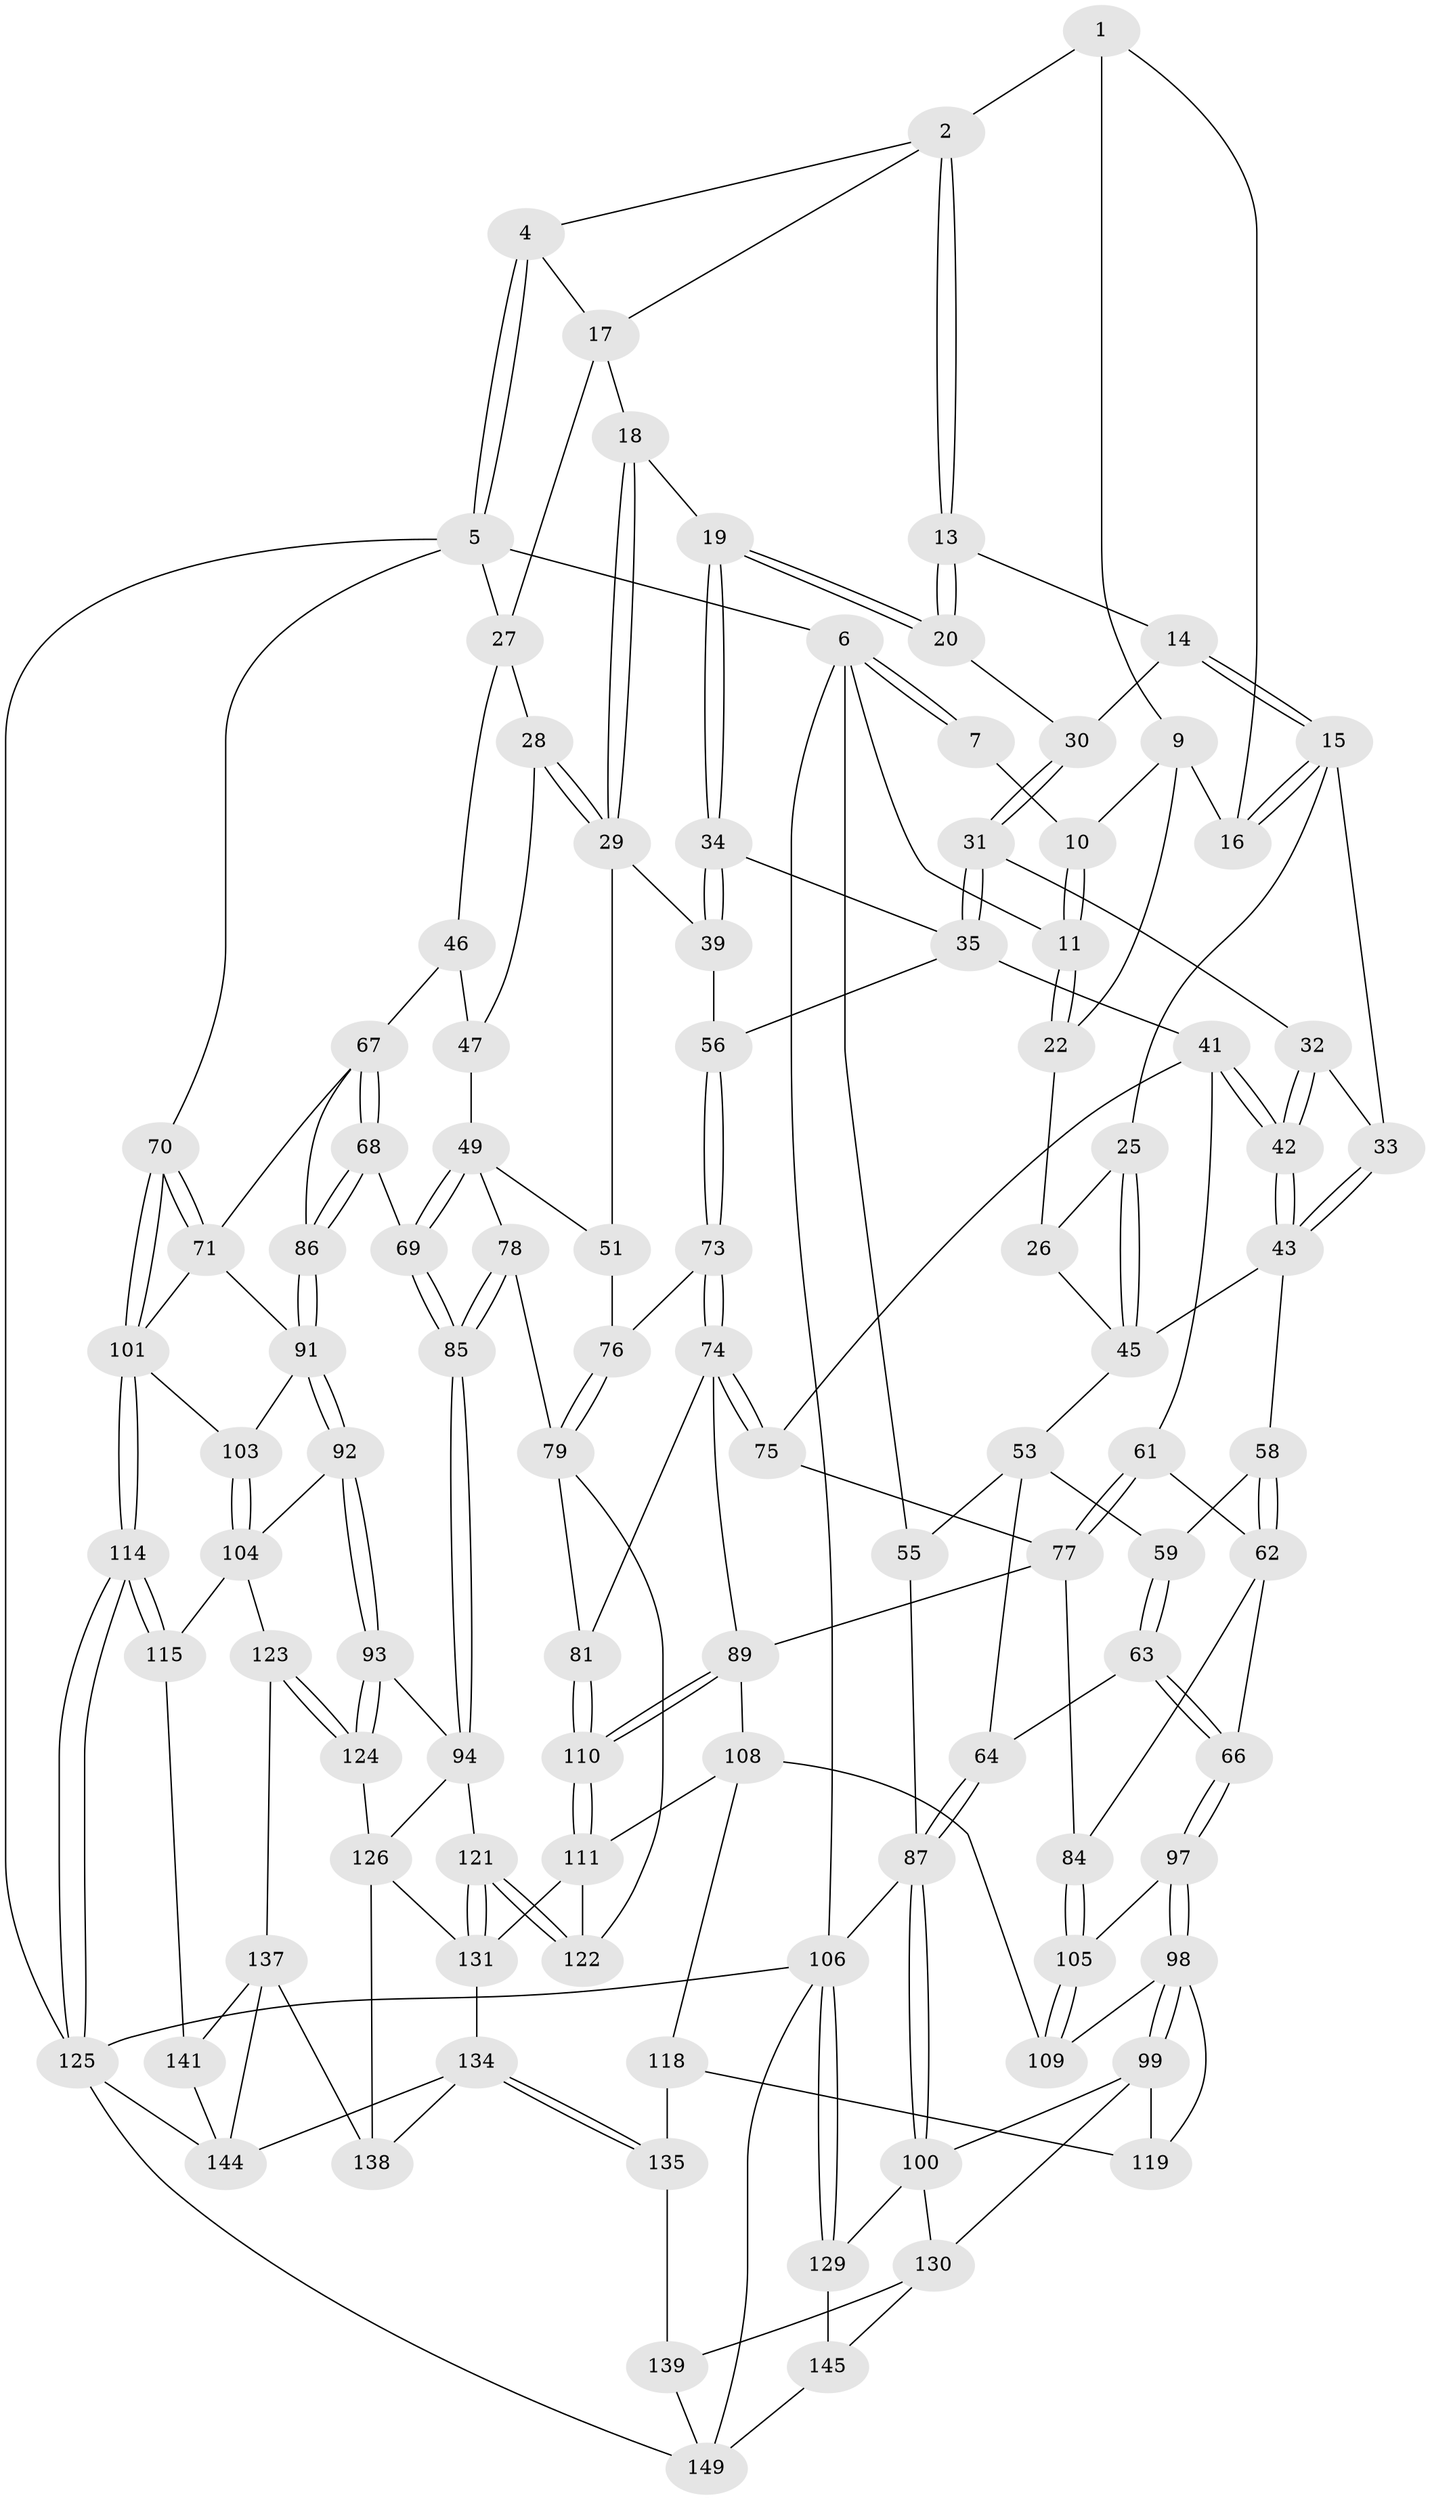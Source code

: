 // Generated by graph-tools (version 1.1) at 2025/52/02/27/25 19:52:44]
// undirected, 105 vertices, 238 edges
graph export_dot {
graph [start="1"]
  node [color=gray90,style=filled];
  1 [pos="+0.270607630483099+0",super="+8"];
  2 [pos="+0.487125357085459+0",super="+3"];
  4 [pos="+1+0"];
  5 [pos="+1+0",super="+36"];
  6 [pos="+0+0",super="+12"];
  7 [pos="+0+0"];
  9 [pos="+0.15497790810665793+0.03387310793421064",super="+21"];
  10 [pos="+0.12017868976156929+0"];
  11 [pos="+0.022400519317100874+0.18700019172228935"];
  13 [pos="+0.4859714509145008+0"];
  14 [pos="+0.3571412755662166+0.08764386626848707"];
  15 [pos="+0.30738744338857654+0.12508597006239364",super="+24"];
  16 [pos="+0.25964944656203115+0.027222962110312575"];
  17 [pos="+0.6867015607480537+0.053357409037637395",super="+23"];
  18 [pos="+0.678569177722192+0.07228496140635444"];
  19 [pos="+0.5661307221487062+0.11918381550705442"];
  20 [pos="+0.5163556977228773+0.07126801205872936"];
  22 [pos="+0.09924789886038925+0.18882671718614588"];
  25 [pos="+0.222298692397769+0.17767878557342726"];
  26 [pos="+0.10516084358721794+0.19074663150744814"];
  27 [pos="+0.8812203430150397+0.10728625958956832",super="+37"];
  28 [pos="+0.8453187038718126+0.1808961194116261"];
  29 [pos="+0.762073331985292+0.22425820892053988",super="+38"];
  30 [pos="+0.4860913903288502+0.08596019687994216"];
  31 [pos="+0.42828660445250993+0.17864504160066627"];
  32 [pos="+0.4122079636592016+0.18190043283620377"];
  33 [pos="+0.3163409575344399+0.13561284712215205"];
  34 [pos="+0.5668848445388327+0.23353634130955792"];
  35 [pos="+0.557986170617877+0.23684872447185887",super="+40"];
  39 [pos="+0.6818843223618621+0.29767060599995465"];
  41 [pos="+0.44074922362662045+0.3343113042897011",super="+60"];
  42 [pos="+0.4084755069817776+0.31194349076943245"];
  43 [pos="+0.35011589087713263+0.2993567506950367",super="+44"];
  45 [pos="+0.27883563618245877+0.3045156525638307",super="+52"];
  46 [pos="+0.9782115865310207+0.2870726946533768",super="+57"];
  47 [pos="+0.9265651662179196+0.2578673877185074",super="+48"];
  49 [pos="+0.7508795238493012+0.35654658298651826",super="+50"];
  51 [pos="+0.7105506566208154+0.3216809408765744"];
  53 [pos="+0.18356468038918886+0.34253302884625847",super="+54"];
  55 [pos="+0+0.2297653950264765"];
  56 [pos="+0.5286815780642931+0.37795125549107095"];
  58 [pos="+0.2972581802286083+0.36243608664593857"];
  59 [pos="+0.27657878401644753+0.3797691599418493"];
  61 [pos="+0.3974567797520422+0.39322118858962535"];
  62 [pos="+0.3408793790344379+0.43108803703053417",super="+65"];
  63 [pos="+0.2124239893877156+0.4607935160664872"];
  64 [pos="+0.17218694371233287+0.423023004242426"];
  66 [pos="+0.22628648291099265+0.4865654173970522"];
  67 [pos="+0.9263396054806402+0.37461662316629923",super="+72"];
  68 [pos="+0.8535215541433834+0.4570000814340183"];
  69 [pos="+0.8039843011793361+0.4448340383681931"];
  70 [pos="+1+0.43442735587291315"];
  71 [pos="+1+0.4536567509075669",super="+95"];
  73 [pos="+0.5634741443864891+0.43220000143517145"];
  74 [pos="+0.5116566518260838+0.47982573134068734",super="+82"];
  75 [pos="+0.4815250135426458+0.45563728246766466"];
  76 [pos="+0.5963372791812064+0.4266504761996415"];
  77 [pos="+0.4172107148291728+0.47478579966324597",super="+83"];
  78 [pos="+0.6617602541419827+0.5736822459585295"];
  79 [pos="+0.6455423276711391+0.5760650980910196",super="+80"];
  81 [pos="+0.5773476411718468+0.5849987918087219"];
  84 [pos="+0.35938363366639164+0.5057851928421573"];
  85 [pos="+0.7582531807211084+0.6005923077757819"];
  86 [pos="+0.8871867582535705+0.48163376558813736"];
  87 [pos="+0+0.5113207485428581",super="+88"];
  89 [pos="+0.4237064077527051+0.568188259804672",super="+90"];
  91 [pos="+0.8902122823884562+0.49395134343289143",super="+96"];
  92 [pos="+0.8504622753429733+0.5957002264196517"];
  93 [pos="+0.7611459698629361+0.6023526345256721"];
  94 [pos="+0.7582884919609592+0.600628225990449",super="+120"];
  97 [pos="+0.20638749006575868+0.5619915770438203"];
  98 [pos="+0.1738130471679214+0.6071752512684395",super="+117"];
  99 [pos="+0.14548200301337133+0.625955621626899",super="+127"];
  100 [pos="+0.11823308798749717+0.6266862661249601",super="+128"];
  101 [pos="+1+0.6258343831158657",super="+102"];
  103 [pos="+0.9213611118789539+0.6010488102507673"];
  104 [pos="+0.9049447134560378+0.617259834929205",super="+116"];
  105 [pos="+0.285222512532392+0.5777012208319738"];
  106 [pos="+0+0.8602176690700477",super="+107"];
  108 [pos="+0.39232034602182736+0.583386738704529",super="+113"];
  109 [pos="+0.3494076841184241+0.6064219046012678"];
  110 [pos="+0.5030339231118591+0.681890139003932"];
  111 [pos="+0.49448089310474613+0.7033275032890538",super="+112"];
  114 [pos="+1+0.806060149247845"];
  115 [pos="+1+0.8023284741851926"];
  118 [pos="+0.3712743552811553+0.755454778368207"];
  119 [pos="+0.3340267503083543+0.7420436806929155"];
  121 [pos="+0.6401524291200081+0.752718809056512"];
  122 [pos="+0.6243732830782474+0.7218718177118681"];
  123 [pos="+0.8677511086525106+0.7781839523139522"];
  124 [pos="+0.7838350935615643+0.6728805735716675"];
  125 [pos="+1+1",super="+148"];
  126 [pos="+0.7119194992800045+0.7821976201031164",super="+132"];
  129 [pos="+0+0.8084122435180431"];
  130 [pos="+0.199088481899382+0.8488654769401688",super="+140"];
  131 [pos="+0.5486599346466206+0.8539869982735507",super="+133"];
  134 [pos="+0.5320553549563987+0.9755329388501283",super="+143"];
  135 [pos="+0.5196267964968997+0.9946975362840267",super="+136"];
  137 [pos="+0.80256069474606+0.8244879202510565",super="+142"];
  138 [pos="+0.7525973084162435+0.8297733984474311"];
  139 [pos="+0.34989099778732974+0.8842916142414398",super="+146"];
  141 [pos="+0.9152830122787629+0.941291607234982"];
  144 [pos="+0.7759669930181776+0.9809884405306657",super="+147"];
  145 [pos="+0.17843984542075084+0.9996534146356815"];
  149 [pos="+0.48856991676550215+1",super="+150"];
  1 -- 2;
  1 -- 16;
  1 -- 9;
  2 -- 13;
  2 -- 13;
  2 -- 17;
  2 -- 4;
  4 -- 5;
  4 -- 5;
  4 -- 17;
  5 -- 6;
  5 -- 125;
  5 -- 70;
  5 -- 27;
  6 -- 7;
  6 -- 7;
  6 -- 106;
  6 -- 11;
  6 -- 55;
  7 -- 10;
  9 -- 10;
  9 -- 16;
  9 -- 22;
  10 -- 11;
  10 -- 11;
  11 -- 22;
  11 -- 22;
  13 -- 14;
  13 -- 20;
  13 -- 20;
  14 -- 15;
  14 -- 15;
  14 -- 30;
  15 -- 16;
  15 -- 16;
  15 -- 25;
  15 -- 33;
  17 -- 18;
  17 -- 27;
  18 -- 19;
  18 -- 29;
  18 -- 29;
  19 -- 20;
  19 -- 20;
  19 -- 34;
  19 -- 34;
  20 -- 30;
  22 -- 26;
  25 -- 26;
  25 -- 45;
  25 -- 45;
  26 -- 45;
  27 -- 28;
  27 -- 46;
  28 -- 29;
  28 -- 29;
  28 -- 47;
  29 -- 51;
  29 -- 39;
  30 -- 31;
  30 -- 31;
  31 -- 32;
  31 -- 35;
  31 -- 35;
  32 -- 33;
  32 -- 42;
  32 -- 42;
  33 -- 43;
  33 -- 43;
  34 -- 35;
  34 -- 39;
  34 -- 39;
  35 -- 56;
  35 -- 41;
  39 -- 56;
  41 -- 42;
  41 -- 42;
  41 -- 75;
  41 -- 61;
  42 -- 43;
  42 -- 43;
  43 -- 58;
  43 -- 45;
  45 -- 53;
  46 -- 47 [weight=2];
  46 -- 67;
  47 -- 49;
  49 -- 69;
  49 -- 69;
  49 -- 51;
  49 -- 78;
  51 -- 76;
  53 -- 59;
  53 -- 64;
  53 -- 55;
  55 -- 87;
  56 -- 73;
  56 -- 73;
  58 -- 59;
  58 -- 62;
  58 -- 62;
  59 -- 63;
  59 -- 63;
  61 -- 62;
  61 -- 77;
  61 -- 77;
  62 -- 66;
  62 -- 84;
  63 -- 64;
  63 -- 66;
  63 -- 66;
  64 -- 87;
  64 -- 87;
  66 -- 97;
  66 -- 97;
  67 -- 68;
  67 -- 68;
  67 -- 86;
  67 -- 71;
  68 -- 69;
  68 -- 86;
  68 -- 86;
  69 -- 85;
  69 -- 85;
  70 -- 71;
  70 -- 71;
  70 -- 101;
  70 -- 101;
  71 -- 91;
  71 -- 101;
  73 -- 74;
  73 -- 74;
  73 -- 76;
  74 -- 75;
  74 -- 75;
  74 -- 89;
  74 -- 81;
  75 -- 77;
  76 -- 79;
  76 -- 79;
  77 -- 84;
  77 -- 89;
  78 -- 79;
  78 -- 85;
  78 -- 85;
  79 -- 81;
  79 -- 122;
  81 -- 110;
  81 -- 110;
  84 -- 105;
  84 -- 105;
  85 -- 94;
  85 -- 94;
  86 -- 91;
  86 -- 91;
  87 -- 100;
  87 -- 100;
  87 -- 106;
  89 -- 110;
  89 -- 110;
  89 -- 108;
  91 -- 92;
  91 -- 92;
  91 -- 103;
  92 -- 93;
  92 -- 93;
  92 -- 104;
  93 -- 94;
  93 -- 124;
  93 -- 124;
  94 -- 121;
  94 -- 126;
  97 -- 98;
  97 -- 98;
  97 -- 105;
  98 -- 99;
  98 -- 99;
  98 -- 109;
  98 -- 119;
  99 -- 100;
  99 -- 130;
  99 -- 119;
  100 -- 129;
  100 -- 130;
  101 -- 114;
  101 -- 114;
  101 -- 103;
  103 -- 104;
  103 -- 104;
  104 -- 123;
  104 -- 115;
  105 -- 109;
  105 -- 109;
  106 -- 129;
  106 -- 129;
  106 -- 125;
  106 -- 149;
  108 -- 109;
  108 -- 118;
  108 -- 111;
  110 -- 111;
  110 -- 111;
  111 -- 122;
  111 -- 131;
  114 -- 115;
  114 -- 115;
  114 -- 125;
  114 -- 125;
  115 -- 141;
  118 -- 119;
  118 -- 135;
  121 -- 122;
  121 -- 122;
  121 -- 131;
  121 -- 131;
  123 -- 124;
  123 -- 124;
  123 -- 137;
  124 -- 126;
  125 -- 149;
  125 -- 144;
  126 -- 138;
  126 -- 131;
  129 -- 145;
  130 -- 145;
  130 -- 139;
  131 -- 134;
  134 -- 135;
  134 -- 135;
  134 -- 144;
  134 -- 138;
  135 -- 139 [weight=2];
  137 -- 138;
  137 -- 144;
  137 -- 141;
  139 -- 149;
  141 -- 144;
  145 -- 149;
}
